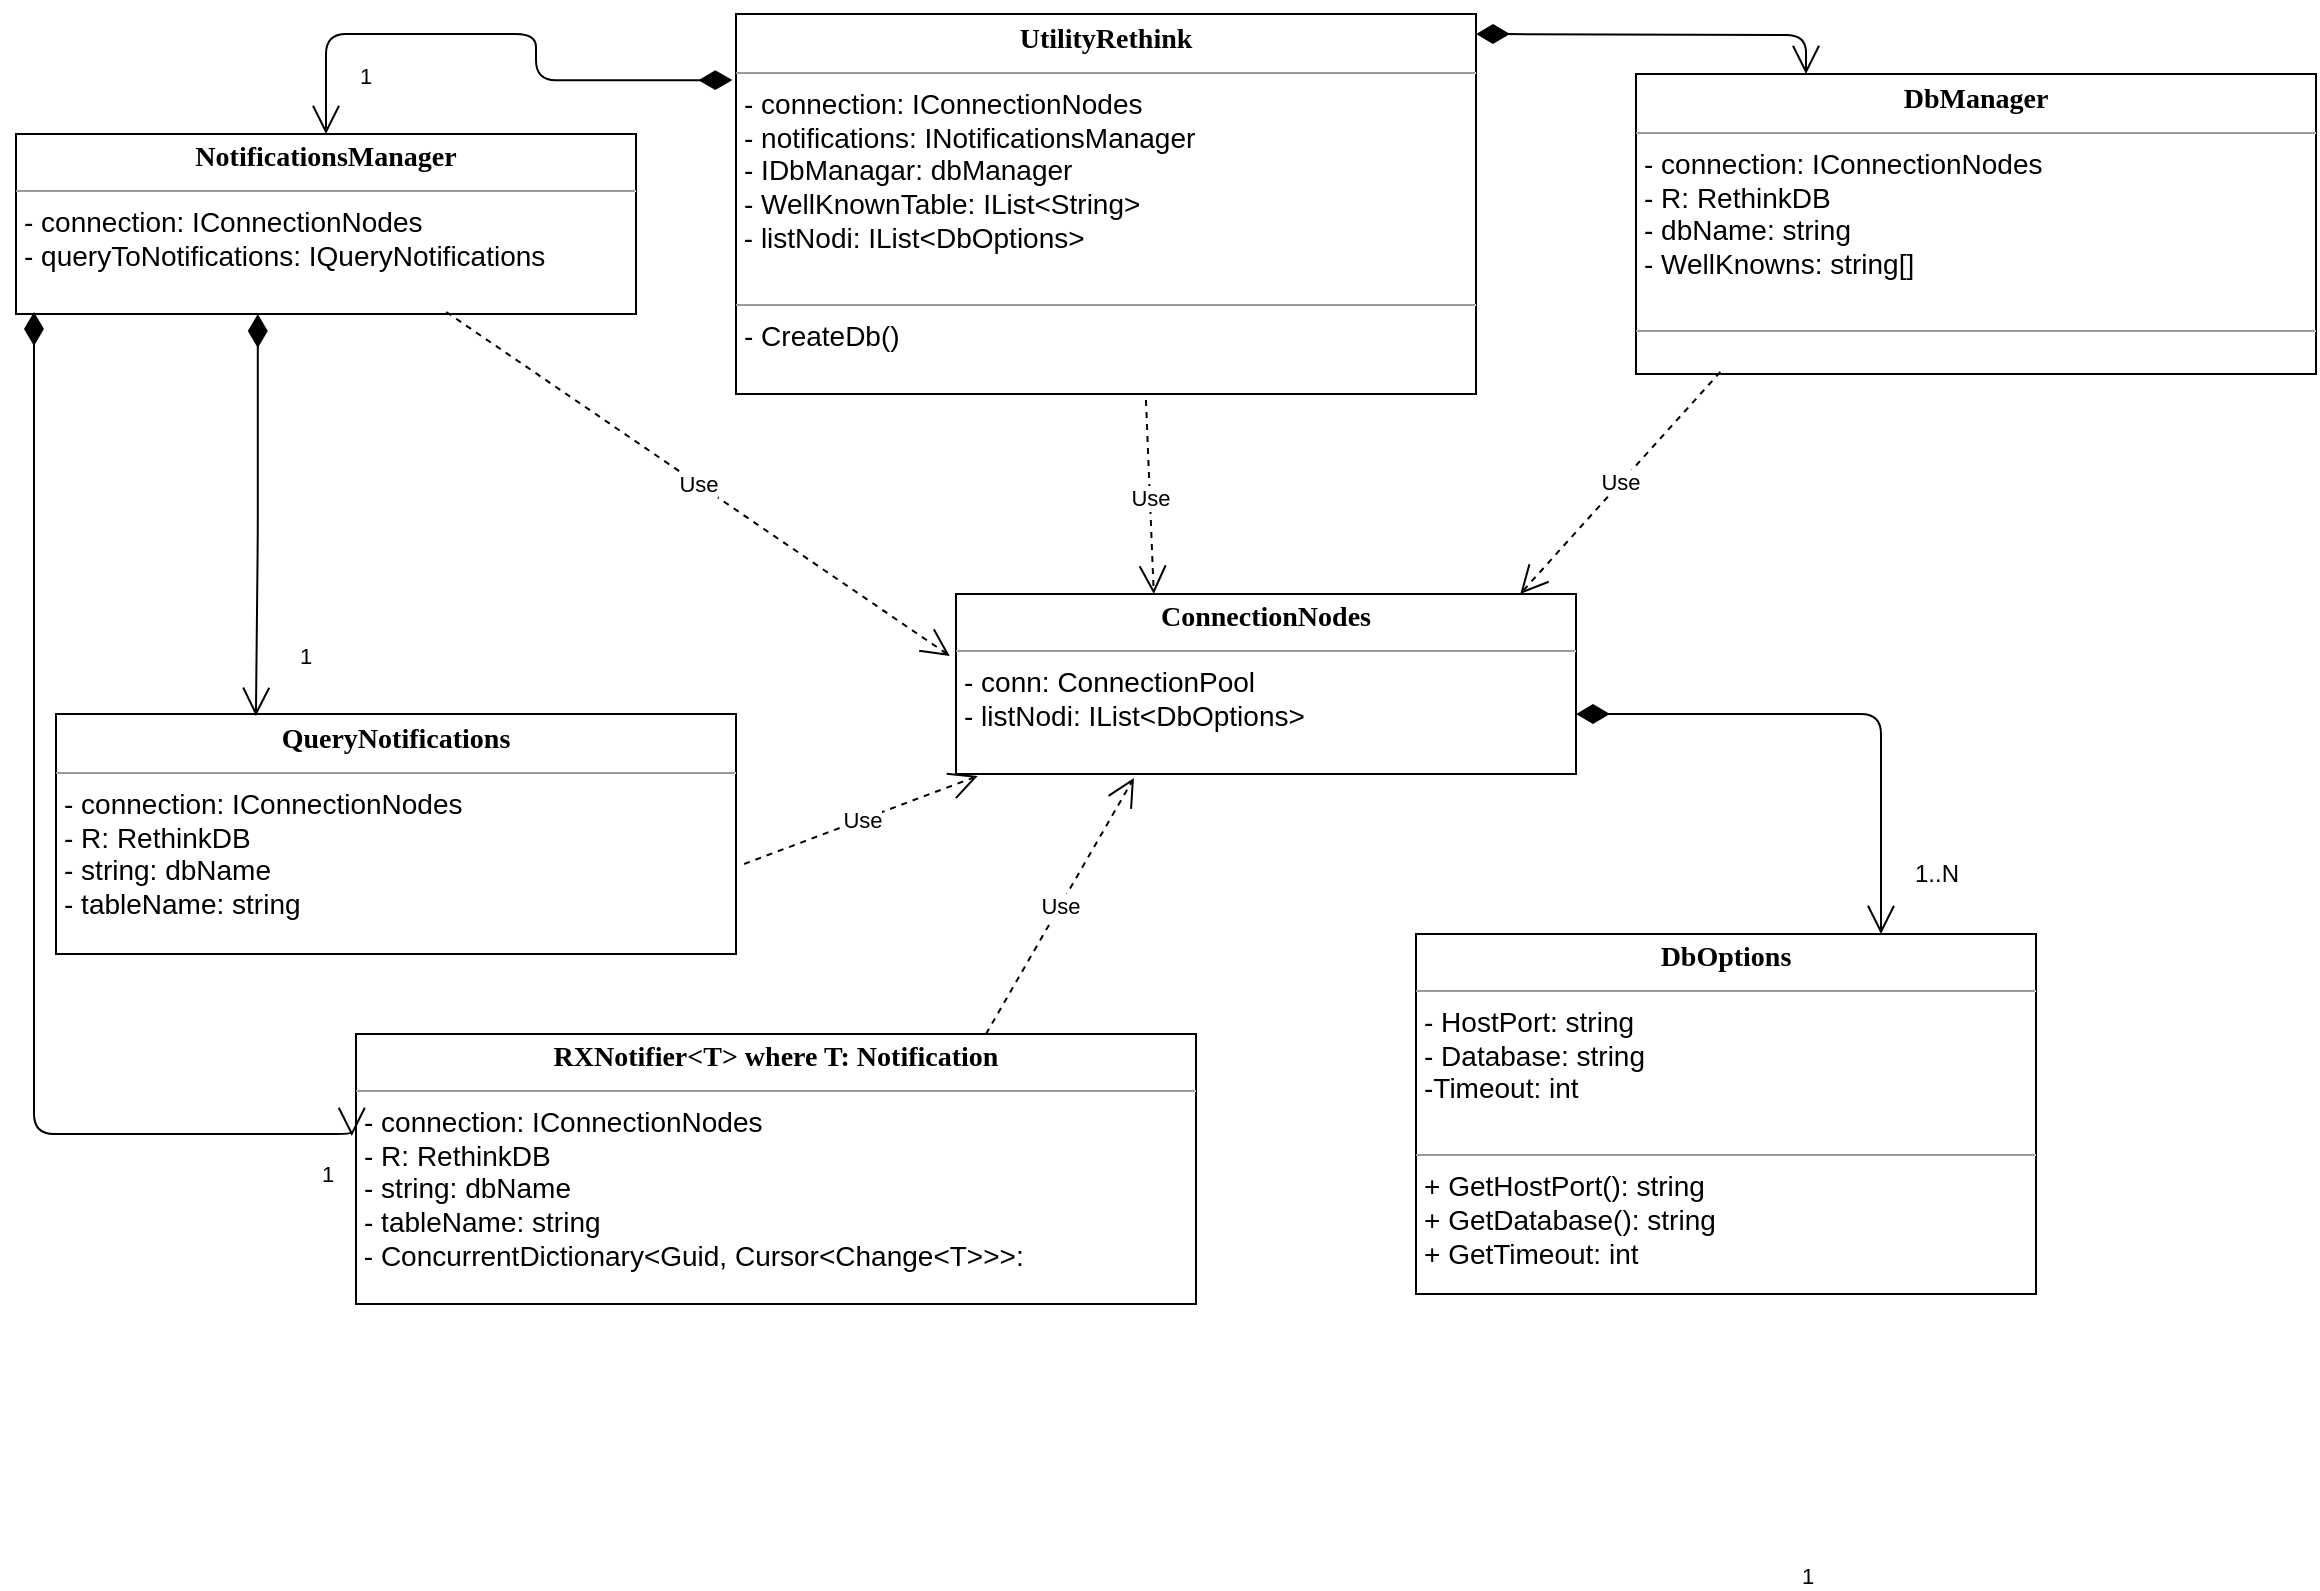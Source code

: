 <mxfile version="13.10.2" type="device"><diagram name="Page-1" id="c4acf3e9-155e-7222-9cf6-157b1a14988f"><mxGraphModel dx="1102" dy="825" grid="1" gridSize="10" guides="1" tooltips="1" connect="1" arrows="1" fold="1" page="1" pageScale="1" pageWidth="850" pageHeight="1100" background="#ffffff" math="0" shadow="0"><root><mxCell id="0"/><mxCell id="1" parent="0"/><mxCell id="5d2195bd80daf111-40" style="edgeStyle=orthogonalEdgeStyle;rounded=0;html=1;dashed=1;labelBackgroundColor=none;startFill=0;endArrow=open;endFill=0;endSize=10;fontFamily=Verdana;fontSize=10;" parent="1" edge="1"><mxGeometry relative="1" as="geometry"><Array as="points"/><mxPoint x="730" y="814" as="sourcePoint"/></mxGeometry></mxCell><mxCell id="5d2195bd80daf111-26" style="edgeStyle=orthogonalEdgeStyle;rounded=0;html=1;dashed=1;labelBackgroundColor=none;startFill=0;endArrow=open;endFill=0;endSize=10;fontFamily=Verdana;fontSize=10;" parent="1" edge="1"><mxGeometry relative="1" as="geometry"><Array as="points"/><mxPoint x="640" y="300" as="sourcePoint"/></mxGeometry></mxCell><mxCell id="5d2195bd80daf111-25" style="edgeStyle=orthogonalEdgeStyle;rounded=0;html=1;dashed=1;labelBackgroundColor=none;startFill=0;endArrow=open;endFill=0;endSize=10;fontFamily=Verdana;fontSize=10;" parent="1" edge="1"><mxGeometry relative="1" as="geometry"><Array as="points"><mxPoint x="370" y="340"/><mxPoint x="370" y="300"/></Array><mxPoint x="450" y="300" as="targetPoint"/></mxGeometry></mxCell><mxCell id="DemHGRb8CHwuptWYrO83-17" value="&lt;p style=&quot;margin: 4px 0px 0px ; text-align: center&quot;&gt;&lt;font face=&quot;verdana&quot;&gt;&lt;span style=&quot;font-size: 14px&quot;&gt;&lt;b&gt;NotificationsManager&lt;/b&gt;&lt;/span&gt;&lt;/font&gt;&lt;br&gt;&lt;/p&gt;&lt;hr size=&quot;1&quot; style=&quot;font-size: 14px&quot;&gt;&lt;p style=&quot;margin: 0px 0px 0px 4px ; font-size: 14px&quot;&gt;&lt;span&gt;&lt;font style=&quot;font-size: 14px&quot;&gt;- connection: IConnectionNodes&lt;/font&gt;&lt;/span&gt;&lt;/p&gt;&lt;p style=&quot;margin: 0px 0px 0px 4px ; font-size: 14px&quot;&gt;&lt;span&gt;&lt;font style=&quot;font-size: 14px&quot;&gt;- queryToNotifications: IQueryNotifications&lt;/font&gt;&lt;/span&gt;&lt;/p&gt;&lt;font style=&quot;font-size: 14px&quot;&gt;&lt;span&gt;&amp;nbsp;&lt;/span&gt;&lt;br&gt;&lt;/font&gt;&lt;hr size=&quot;1&quot; style=&quot;font-size: 14px&quot;&gt;&lt;p style=&quot;margin: 0px 0px 0px 4px ; font-size: 14px&quot;&gt;&lt;br&gt;&lt;/p&gt;" style="verticalAlign=top;align=left;overflow=fill;fontSize=12;fontFamily=Helvetica;html=1;rounded=0;shadow=0;comic=0;labelBackgroundColor=none;strokeWidth=1" parent="1" vertex="1"><mxGeometry x="340" y="100" width="310" height="90" as="geometry"/></mxCell><mxCell id="DemHGRb8CHwuptWYrO83-18" value="&lt;p style=&quot;margin: 4px 0px 0px ; text-align: center ; font-size: 14px&quot;&gt;&lt;font style=&quot;font-size: 14px&quot;&gt;&lt;b style=&quot;font-family: &amp;#34;verdana&amp;#34;&quot;&gt;UtilityRethink&lt;/b&gt;&lt;br&gt;&lt;/font&gt;&lt;/p&gt;&lt;hr size=&quot;1&quot; style=&quot;font-size: 14px&quot;&gt;&lt;p style=&quot;margin: 0px 0px 0px 4px ; font-size: 14px&quot;&gt;&lt;span&gt;&lt;font style=&quot;font-size: 14px&quot;&gt;- connection: IConnectionNodes&lt;/font&gt;&lt;/span&gt;&lt;/p&gt;&lt;p style=&quot;margin: 0px 0px 0px 4px ; font-size: 14px&quot;&gt;&lt;span&gt;&lt;font style=&quot;font-size: 14px&quot;&gt;- notifications: INotificationsManager&lt;/font&gt;&lt;/span&gt;&lt;/p&gt;&lt;p style=&quot;margin: 0px 0px 0px 4px ; font-size: 14px&quot;&gt;&lt;span&gt;&lt;font style=&quot;font-size: 14px&quot;&gt;- IDbManagar: dbManager&lt;/font&gt;&lt;/span&gt;&lt;/p&gt;&lt;p style=&quot;margin: 0px 0px 0px 4px ; font-size: 14px&quot;&gt;&lt;font style=&quot;font-size: 14px&quot;&gt;&lt;span&gt;- WellKnownTable: IList&amp;lt;String&amp;gt;&lt;/span&gt;&lt;br&gt;&lt;/font&gt;&lt;/p&gt;&lt;font style=&quot;font-size: 14px&quot;&gt;&lt;span&gt;&amp;nbsp;- listNodi: IList&amp;lt;DbOptions&amp;gt;&amp;nbsp;&lt;br&gt;&lt;/span&gt;&lt;br&gt;&lt;/font&gt;&lt;hr size=&quot;1&quot; style=&quot;font-size: 14px&quot;&gt;&lt;p style=&quot;margin: 0px 0px 0px 4px ; font-size: 14px&quot;&gt;&lt;font style=&quot;font-size: 14px&quot;&gt;- CreateDb()&lt;/font&gt;&lt;br&gt;&lt;/p&gt;" style="verticalAlign=top;align=left;overflow=fill;fontSize=12;fontFamily=Helvetica;html=1;rounded=0;shadow=0;comic=0;labelBackgroundColor=none;strokeWidth=1" parent="1" vertex="1"><mxGeometry x="700" y="40" width="370" height="190" as="geometry"/></mxCell><mxCell id="DemHGRb8CHwuptWYrO83-19" value="&lt;p style=&quot;margin: 4px 0px 0px ; text-align: center ; font-size: 14px&quot;&gt;&lt;font style=&quot;font-size: 14px&quot; face=&quot;verdana&quot;&gt;&lt;b&gt;DbManager&lt;/b&gt;&lt;/font&gt;&lt;/p&gt;&lt;hr size=&quot;1&quot; style=&quot;font-size: 14px&quot;&gt;&lt;p style=&quot;margin: 0px 0px 0px 4px ; font-size: 14px&quot;&gt;&lt;span&gt;&lt;font style=&quot;font-size: 14px&quot;&gt;- connection: IConnectionNodes&lt;/font&gt;&lt;/span&gt;&lt;/p&gt;&lt;p style=&quot;margin: 0px 0px 0px 4px ; font-size: 14px&quot;&gt;&lt;span&gt;&lt;font style=&quot;font-size: 14px&quot;&gt;- R: RethinkDB&lt;/font&gt;&lt;/span&gt;&lt;/p&gt;&lt;p style=&quot;margin: 0px 0px 0px 4px ; font-size: 14px&quot;&gt;&lt;span&gt;&lt;font style=&quot;font-size: 14px&quot;&gt;- dbName: string&lt;/font&gt;&lt;/span&gt;&lt;/p&gt;&lt;p style=&quot;margin: 0px 0px 0px 4px ; font-size: 14px&quot;&gt;&lt;font style=&quot;font-size: 14px&quot;&gt;&lt;span&gt;- WellKnowns: string[]&lt;/span&gt;&lt;/font&gt;&lt;/p&gt;&lt;font style=&quot;font-size: 14px&quot;&gt;&lt;span&gt;&amp;nbsp;&lt;/span&gt;&lt;br&gt;&lt;/font&gt;&lt;hr size=&quot;1&quot; style=&quot;font-size: 14px&quot;&gt;&lt;p style=&quot;margin: 0px 0px 0px 4px ; font-size: 14px&quot;&gt;&lt;br&gt;&lt;/p&gt;" style="verticalAlign=top;align=left;overflow=fill;fontSize=12;fontFamily=Helvetica;html=1;rounded=0;shadow=0;comic=0;labelBackgroundColor=none;strokeWidth=1" parent="1" vertex="1"><mxGeometry x="1150" y="70" width="340" height="150" as="geometry"/></mxCell><mxCell id="DemHGRb8CHwuptWYrO83-22" value="&lt;p style=&quot;margin: 4px 0px 0px ; text-align: center ; font-size: 14px&quot;&gt;&lt;font face=&quot;verdana&quot;&gt;&lt;b&gt;QueryNotifications&lt;/b&gt;&lt;/font&gt;&lt;/p&gt;&lt;hr size=&quot;1&quot; style=&quot;font-size: 14px&quot;&gt;&lt;p style=&quot;margin: 0px 0px 0px 4px ; font-size: 14px&quot;&gt;&lt;span&gt;&lt;font style=&quot;font-size: 14px&quot;&gt;- connection: IConnectionNodes&lt;/font&gt;&lt;/span&gt;&lt;/p&gt;&lt;p style=&quot;margin: 0px 0px 0px 4px ; font-size: 14px&quot;&gt;&lt;span&gt;&lt;font style=&quot;font-size: 14px&quot;&gt;- R: RethinkDB&lt;/font&gt;&lt;/span&gt;&lt;/p&gt;&lt;p style=&quot;margin: 0px 0px 0px 4px ; font-size: 14px&quot;&gt;&lt;span&gt;&lt;font style=&quot;font-size: 14px&quot;&gt;- string: dbName&lt;/font&gt;&lt;/span&gt;&lt;/p&gt;&lt;p style=&quot;margin: 0px 0px 0px 4px ; font-size: 14px&quot;&gt;&lt;font style=&quot;font-size: 14px&quot;&gt;&lt;span&gt;- tableName: string&lt;/span&gt;&lt;/font&gt;&lt;/p&gt;&lt;font style=&quot;font-size: 14px&quot;&gt;&lt;span&gt;&amp;nbsp;&lt;/span&gt;&lt;br&gt;&lt;/font&gt;&lt;hr size=&quot;1&quot; style=&quot;font-size: 14px&quot;&gt;&lt;p style=&quot;margin: 0px 0px 0px 4px ; font-size: 14px&quot;&gt;&lt;br&gt;&lt;/p&gt;" style="verticalAlign=top;align=left;overflow=fill;fontSize=12;fontFamily=Helvetica;html=1;rounded=0;shadow=0;comic=0;labelBackgroundColor=none;strokeWidth=1" parent="1" vertex="1"><mxGeometry x="360" y="390" width="340" height="120" as="geometry"/></mxCell><mxCell id="DemHGRb8CHwuptWYrO83-23" value="&lt;p style=&quot;margin: 4px 0px 0px ; text-align: center&quot;&gt;&lt;font face=&quot;verdana&quot;&gt;&lt;span style=&quot;font-size: 14px&quot;&gt;&lt;b&gt;RXNotifier&amp;lt;T&amp;gt; where T: Notification&lt;/b&gt;&lt;/span&gt;&lt;/font&gt;&lt;br&gt;&lt;/p&gt;&lt;hr size=&quot;1&quot; style=&quot;font-size: 14px&quot;&gt;&lt;p style=&quot;margin: 0px 0px 0px 4px ; font-size: 14px&quot;&gt;&lt;span&gt;&lt;font style=&quot;font-size: 14px&quot;&gt;- connection: IConnectionNodes&lt;/font&gt;&lt;/span&gt;&lt;/p&gt;&lt;p style=&quot;margin: 0px 0px 0px 4px ; font-size: 14px&quot;&gt;&lt;span&gt;&lt;font style=&quot;font-size: 14px&quot;&gt;- R: RethinkDB&lt;/font&gt;&lt;/span&gt;&lt;/p&gt;&lt;p style=&quot;margin: 0px 0px 0px 4px ; font-size: 14px&quot;&gt;&lt;span&gt;&lt;font style=&quot;font-size: 14px&quot;&gt;- string: dbName&lt;/font&gt;&lt;/span&gt;&lt;/p&gt;&lt;p style=&quot;margin: 0px 0px 0px 4px ; font-size: 14px&quot;&gt;&lt;font style=&quot;font-size: 14px&quot;&gt;&lt;span&gt;- tableName: string&lt;/span&gt;&lt;/font&gt;&lt;/p&gt;&lt;span style=&quot;font-size: 14px&quot;&gt;&amp;nbsp;- ConcurrentDictionary&amp;lt;Guid, Cursor&amp;lt;Change&amp;lt;T&amp;gt;&amp;gt;&amp;gt;:&amp;nbsp;&lt;/span&gt;&lt;p style=&quot;margin: 0px 0px 0px 4px ; font-size: 14px&quot;&gt;&lt;font style=&quot;font-size: 14px&quot;&gt;&lt;span&gt;&amp;nbsp;&lt;/span&gt;&lt;/font&gt;&lt;/p&gt;&lt;font style=&quot;font-size: 14px&quot;&gt;&lt;br&gt;&lt;/font&gt;&lt;hr size=&quot;1&quot; style=&quot;font-size: 14px&quot;&gt;&lt;p style=&quot;margin: 0px 0px 0px 4px ; font-size: 14px&quot;&gt;&lt;br&gt;&lt;/p&gt;" style="verticalAlign=top;align=left;overflow=fill;fontSize=12;fontFamily=Helvetica;html=1;rounded=0;shadow=0;comic=0;labelBackgroundColor=none;strokeWidth=1" parent="1" vertex="1"><mxGeometry x="510" y="550" width="420" height="135" as="geometry"/></mxCell><mxCell id="DemHGRb8CHwuptWYrO83-24" value="&lt;p style=&quot;margin: 4px 0px 0px ; text-align: center&quot;&gt;&lt;font face=&quot;verdana&quot;&gt;&lt;span style=&quot;font-size: 14px&quot;&gt;&lt;b&gt;ConnectionNodes&lt;/b&gt;&lt;/span&gt;&lt;/font&gt;&lt;/p&gt;&lt;hr size=&quot;1&quot; style=&quot;font-size: 14px&quot;&gt;&lt;p style=&quot;margin: 0px 0px 0px 4px ; font-size: 14px&quot;&gt;&lt;span&gt;&lt;font style=&quot;font-size: 14px&quot;&gt;- conn: ConnectionPool&lt;/font&gt;&lt;/span&gt;&lt;/p&gt;&lt;p style=&quot;margin: 0px 0px 0px 4px ; font-size: 14px&quot;&gt;&lt;span&gt;&lt;font style=&quot;font-size: 14px&quot;&gt;- listNodi: IList&amp;lt;DbOptions&amp;gt;&lt;/font&gt;&lt;/span&gt;&lt;/p&gt;&lt;font style=&quot;font-size: 14px&quot;&gt;&lt;span&gt;&amp;nbsp;&lt;/span&gt;&lt;br&gt;&lt;/font&gt;&lt;hr size=&quot;1&quot; style=&quot;font-size: 14px&quot;&gt;&lt;p style=&quot;margin: 0px 0px 0px 4px ; font-size: 14px&quot;&gt;&lt;br&gt;&lt;/p&gt;" style="verticalAlign=top;align=left;overflow=fill;fontSize=12;fontFamily=Helvetica;html=1;rounded=0;shadow=0;comic=0;labelBackgroundColor=none;strokeWidth=1" parent="1" vertex="1"><mxGeometry x="810" y="330" width="310" height="90" as="geometry"/></mxCell><mxCell id="DemHGRb8CHwuptWYrO83-40" value="&lt;p style=&quot;margin: 4px 0px 0px ; text-align: center&quot;&gt;&lt;font face=&quot;verdana&quot;&gt;&lt;span style=&quot;font-size: 14px&quot;&gt;&lt;b&gt;DbOptions&lt;/b&gt;&lt;/span&gt;&lt;/font&gt;&lt;/p&gt;&lt;hr size=&quot;1&quot; style=&quot;font-size: 14px&quot;&gt;&lt;p style=&quot;margin: 0px 0px 0px 4px ; font-size: 14px&quot;&gt;&lt;span&gt;&lt;font style=&quot;font-size: 14px&quot;&gt;- HostPort: string&lt;/font&gt;&lt;/span&gt;&lt;/p&gt;&lt;p style=&quot;margin: 0px 0px 0px 4px ; font-size: 14px&quot;&gt;&lt;span&gt;&lt;font style=&quot;font-size: 14px&quot;&gt;- Database: string&lt;/font&gt;&lt;/span&gt;&lt;/p&gt;&lt;p style=&quot;margin: 0px 0px 0px 4px ; font-size: 14px&quot;&gt;&lt;span&gt;&lt;font style=&quot;font-size: 14px&quot;&gt;-Timeout: int&lt;/font&gt;&lt;/span&gt;&lt;/p&gt;&lt;font style=&quot;font-size: 14px&quot;&gt;&lt;span&gt;&amp;nbsp;&lt;/span&gt;&lt;br&gt;&lt;/font&gt;&lt;hr size=&quot;1&quot; style=&quot;font-size: 14px&quot;&gt;&lt;p style=&quot;margin: 0px 0px 0px 4px ; font-size: 14px&quot;&gt;+ GetHostPort(): string&lt;/p&gt;&lt;p style=&quot;margin: 0px 0px 0px 4px ; font-size: 14px&quot;&gt;+ GetDatabase(): string&lt;/p&gt;&lt;p style=&quot;margin: 0px 0px 0px 4px ; font-size: 14px&quot;&gt;+ GetTimeout: int&lt;/p&gt;" style="verticalAlign=top;align=left;overflow=fill;fontSize=12;fontFamily=Helvetica;html=1;rounded=0;shadow=0;comic=0;labelBackgroundColor=none;strokeWidth=1" parent="1" vertex="1"><mxGeometry x="1040" y="500" width="310" height="180" as="geometry"/></mxCell><mxCell id="sM46cjkSaTQn1Se608XF-5" value="1" style="endArrow=open;html=1;endSize=12;startArrow=diamondThin;startSize=14;startFill=1;edgeStyle=orthogonalEdgeStyle;align=left;verticalAlign=bottom;exitX=-0.005;exitY=0.174;exitDx=0;exitDy=0;exitPerimeter=0;entryX=0.5;entryY=0;entryDx=0;entryDy=0;" edge="1" parent="1" source="DemHGRb8CHwuptWYrO83-18" target="DemHGRb8CHwuptWYrO83-17"><mxGeometry x="0.855" y="15" relative="1" as="geometry"><mxPoint x="470" y="40" as="sourcePoint"/><mxPoint x="500" y="50" as="targetPoint"/><Array as="points"><mxPoint x="600" y="73"/><mxPoint x="600" y="50"/><mxPoint x="495" y="50"/></Array><mxPoint as="offset"/></mxGeometry></mxCell><mxCell id="sM46cjkSaTQn1Se608XF-6" value="1" style="endArrow=open;html=1;endSize=12;startArrow=diamondThin;startSize=14;startFill=1;edgeStyle=orthogonalEdgeStyle;align=left;verticalAlign=bottom;entryX=0.25;entryY=0;entryDx=0;entryDy=0;" edge="1" parent="1" target="DemHGRb8CHwuptWYrO83-19"><mxGeometry x="0.784" y="15" relative="1" as="geometry"><mxPoint x="1070" y="50" as="sourcePoint"/><mxPoint x="1230" y="50" as="targetPoint"/><mxPoint as="offset"/></mxGeometry></mxCell><mxCell id="sM46cjkSaTQn1Se608XF-8" value="1" style="endArrow=open;html=1;endSize=12;startArrow=diamondThin;startSize=14;startFill=1;edgeStyle=orthogonalEdgeStyle;align=left;verticalAlign=bottom;entryX=0.294;entryY=0.008;entryDx=0;entryDy=0;entryPerimeter=0;exitX=0.39;exitY=1;exitDx=0;exitDy=0;exitPerimeter=0;" edge="1" parent="1" source="DemHGRb8CHwuptWYrO83-17" target="DemHGRb8CHwuptWYrO83-22"><mxGeometry x="0.789" y="20" relative="1" as="geometry"><mxPoint x="460" y="250" as="sourcePoint"/><mxPoint x="620" y="250" as="targetPoint"/><Array as="points"><mxPoint x="461" y="300"/></Array><mxPoint as="offset"/></mxGeometry></mxCell><mxCell id="sM46cjkSaTQn1Se608XF-9" value="Use" style="endArrow=open;endSize=12;dashed=1;html=1;entryX=-0.01;entryY=0.344;entryDx=0;entryDy=0;entryPerimeter=0;exitX=0.694;exitY=0.989;exitDx=0;exitDy=0;exitPerimeter=0;" edge="1" parent="1" source="DemHGRb8CHwuptWYrO83-17" target="DemHGRb8CHwuptWYrO83-24"><mxGeometry width="160" relative="1" as="geometry"><mxPoint x="550" y="260" as="sourcePoint"/><mxPoint x="710" y="260" as="targetPoint"/></mxGeometry></mxCell><mxCell id="sM46cjkSaTQn1Se608XF-10" value="Use" style="endArrow=open;endSize=12;dashed=1;html=1;entryX=0.035;entryY=1.011;entryDx=0;entryDy=0;entryPerimeter=0;exitX=1.012;exitY=0.625;exitDx=0;exitDy=0;exitPerimeter=0;" edge="1" parent="1" source="DemHGRb8CHwuptWYrO83-22" target="DemHGRb8CHwuptWYrO83-24"><mxGeometry width="160" relative="1" as="geometry"><mxPoint x="710" y="460" as="sourcePoint"/><mxPoint x="870" y="460" as="targetPoint"/></mxGeometry></mxCell><mxCell id="sM46cjkSaTQn1Se608XF-12" value="1" style="endArrow=open;html=1;endSize=12;startArrow=diamondThin;startSize=14;startFill=1;edgeStyle=orthogonalEdgeStyle;align=left;verticalAlign=bottom;exitX=0.029;exitY=0.989;exitDx=0;exitDy=0;exitPerimeter=0;entryX=-0.005;entryY=0.378;entryDx=0;entryDy=0;entryPerimeter=0;" edge="1" parent="1" source="DemHGRb8CHwuptWYrO83-17" target="DemHGRb8CHwuptWYrO83-23"><mxGeometry x="0.938" y="-29" relative="1" as="geometry"><mxPoint x="350" y="600" as="sourcePoint"/><mxPoint x="495" y="600" as="targetPoint"/><Array as="points"><mxPoint x="349" y="600"/></Array><mxPoint as="offset"/></mxGeometry></mxCell><mxCell id="sM46cjkSaTQn1Se608XF-13" value="Use" style="endArrow=open;endSize=12;dashed=1;html=1;entryX=0.287;entryY=1.022;entryDx=0;entryDy=0;entryPerimeter=0;exitX=0.75;exitY=0;exitDx=0;exitDy=0;" edge="1" parent="1" source="DemHGRb8CHwuptWYrO83-23" target="DemHGRb8CHwuptWYrO83-24"><mxGeometry width="160" relative="1" as="geometry"><mxPoint x="780" y="510" as="sourcePoint"/><mxPoint x="940" y="510" as="targetPoint"/></mxGeometry></mxCell><mxCell id="sM46cjkSaTQn1Se608XF-15" value="Use" style="endArrow=open;endSize=12;dashed=1;html=1;exitX=0.124;exitY=0.993;exitDx=0;exitDy=0;exitPerimeter=0;entryX=0.91;entryY=0;entryDx=0;entryDy=0;entryPerimeter=0;" edge="1" parent="1" source="DemHGRb8CHwuptWYrO83-19" target="DemHGRb8CHwuptWYrO83-24"><mxGeometry width="160" relative="1" as="geometry"><mxPoint x="1140" y="270" as="sourcePoint"/><mxPoint x="1300" y="270" as="targetPoint"/></mxGeometry></mxCell><mxCell id="sM46cjkSaTQn1Se608XF-16" value="Use" style="endArrow=open;endSize=12;dashed=1;html=1;exitX=0.554;exitY=1.016;exitDx=0;exitDy=0;exitPerimeter=0;entryX=0.319;entryY=0;entryDx=0;entryDy=0;entryPerimeter=0;" edge="1" parent="1" source="DemHGRb8CHwuptWYrO83-18" target="DemHGRb8CHwuptWYrO83-24"><mxGeometry width="160" relative="1" as="geometry"><mxPoint x="900" y="270" as="sourcePoint"/><mxPoint x="1060" y="270" as="targetPoint"/></mxGeometry></mxCell><mxCell id="sM46cjkSaTQn1Se608XF-17" value="1" style="endArrow=open;html=1;endSize=12;startArrow=diamondThin;startSize=14;startFill=1;edgeStyle=orthogonalEdgeStyle;align=left;verticalAlign=bottom;exitX=1;exitY=0.667;exitDx=0;exitDy=0;exitPerimeter=0;entryX=0.75;entryY=0;entryDx=0;entryDy=0;" edge="1" parent="1" source="DemHGRb8CHwuptWYrO83-24" target="DemHGRb8CHwuptWYrO83-40"><mxGeometry x="1" y="-333" relative="1" as="geometry"><mxPoint x="1130" y="390" as="sourcePoint"/><mxPoint x="1290" y="390" as="targetPoint"/><mxPoint x="291" y="330" as="offset"/></mxGeometry></mxCell><mxCell id="sM46cjkSaTQn1Se608XF-18" value="1..N&lt;br&gt;" style="text;html=1;align=center;verticalAlign=middle;resizable=0;points=[];autosize=1;" vertex="1" parent="1"><mxGeometry x="1280" y="460" width="40" height="20" as="geometry"/></mxCell></root></mxGraphModel></diagram></mxfile>